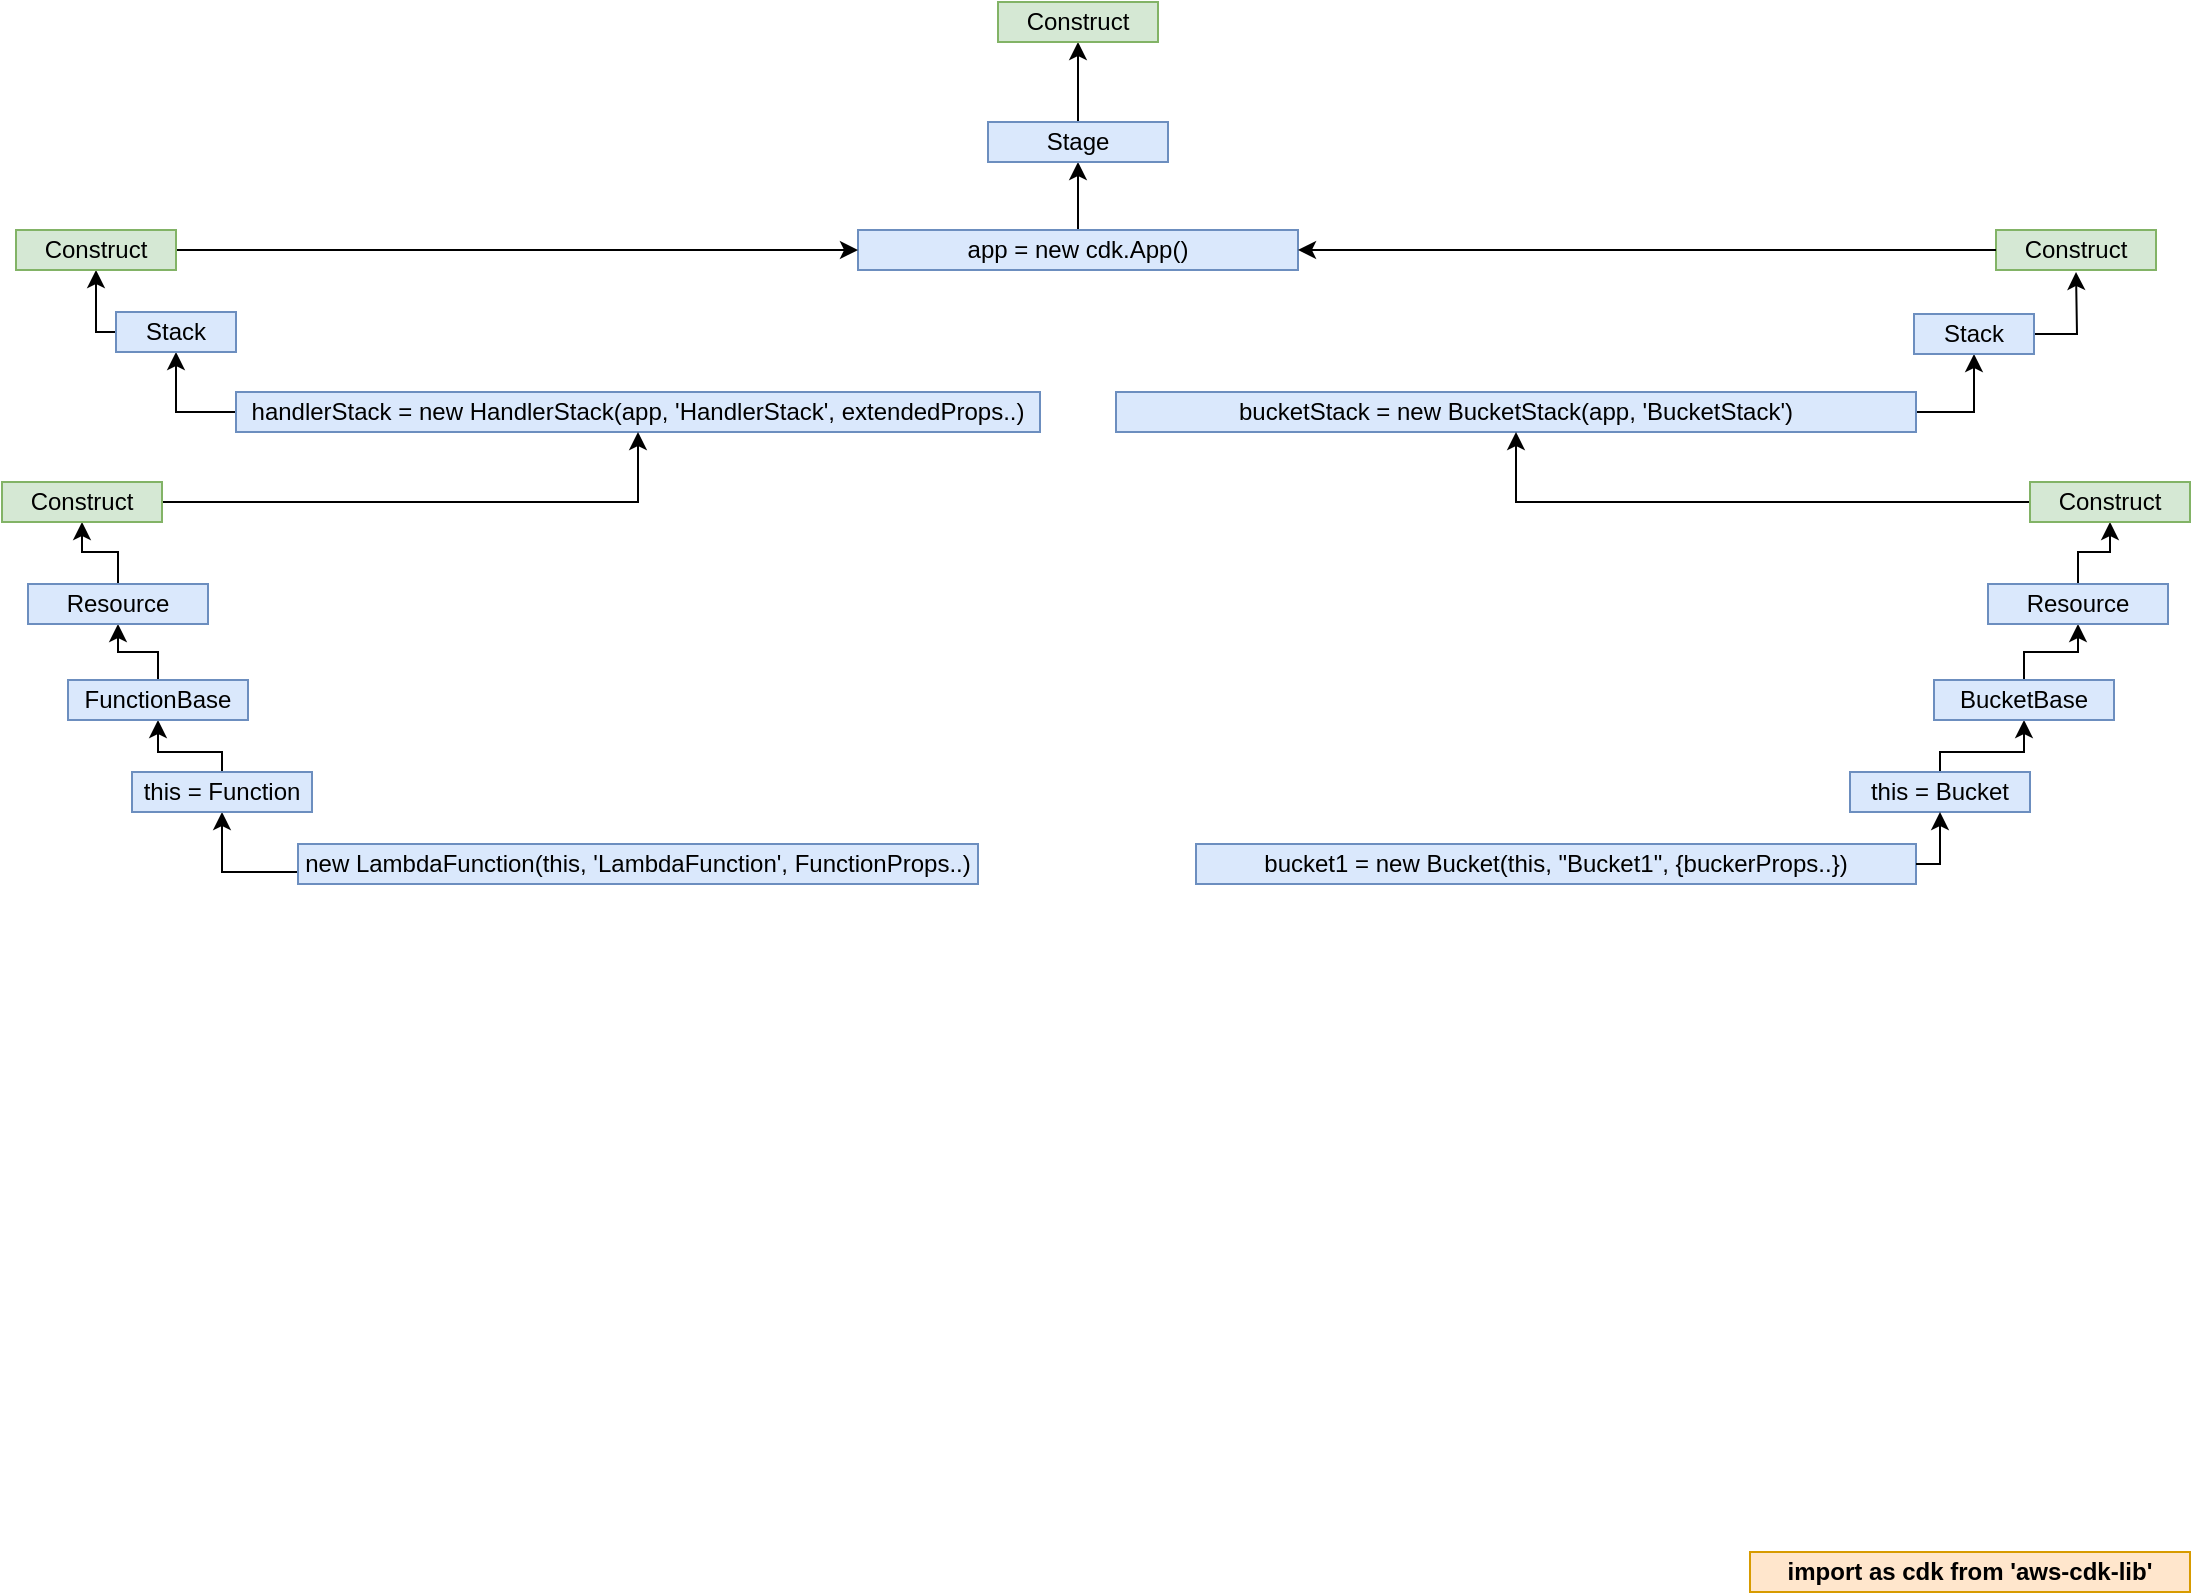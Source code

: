 <mxfile version="23.1.5" type="github">
  <diagram name="Page-1" id="hpfC6C4rZ-5vUPcEvH5o">
    <mxGraphModel dx="2074" dy="1098" grid="1" gridSize="10" guides="1" tooltips="1" connect="1" arrows="1" fold="1" page="1" pageScale="1" pageWidth="1100" pageHeight="850" math="0" shadow="0">
      <root>
        <mxCell id="0" />
        <mxCell id="1" parent="0" />
        <mxCell id="QoQmynqA4SF9GIS3_MTl-1" value="bucket1 = new Bucket(this, &quot;Bucket1&quot;, {buckerProps..})" style="rounded=0;whiteSpace=wrap;html=1;flipV=1;flipH=1;fillColor=#dae8fc;strokeColor=#6c8ebf;fontStyle=0" parent="1" vertex="1">
          <mxGeometry x="600" y="466" width="360" height="20" as="geometry" />
        </mxCell>
        <mxCell id="NvNeomUsXUP52iQ3HjqU-1" value="import as cdk from &#39;aws-cdk-lib&#39;" style="rounded=0;whiteSpace=wrap;html=1;flipV=1;flipH=1;fillColor=#ffe6cc;strokeColor=#d79b00;fontStyle=1" vertex="1" parent="1">
          <mxGeometry x="877" y="820" width="220" height="20" as="geometry" />
        </mxCell>
        <mxCell id="NvNeomUsXUP52iQ3HjqU-18" style="edgeStyle=orthogonalEdgeStyle;rounded=0;orthogonalLoop=1;jettySize=auto;html=1;entryX=0.5;entryY=1;entryDx=0;entryDy=0;" edge="1" parent="1" source="NvNeomUsXUP52iQ3HjqU-2" target="NvNeomUsXUP52iQ3HjqU-15">
          <mxGeometry relative="1" as="geometry" />
        </mxCell>
        <mxCell id="NvNeomUsXUP52iQ3HjqU-2" value="app = new cdk.App()" style="rounded=0;whiteSpace=wrap;html=1;flipV=1;flipH=1;fillColor=#dae8fc;strokeColor=#6c8ebf;fontStyle=0" vertex="1" parent="1">
          <mxGeometry x="431" y="159" width="220" height="20" as="geometry" />
        </mxCell>
        <mxCell id="NvNeomUsXUP52iQ3HjqU-44" style="edgeStyle=orthogonalEdgeStyle;rounded=0;orthogonalLoop=1;jettySize=auto;html=1;entryX=0.5;entryY=1;entryDx=0;entryDy=0;" edge="1" parent="1" source="NvNeomUsXUP52iQ3HjqU-3" target="NvNeomUsXUP52iQ3HjqU-22">
          <mxGeometry relative="1" as="geometry">
            <Array as="points">
              <mxPoint x="989" y="250" />
            </Array>
          </mxGeometry>
        </mxCell>
        <mxCell id="NvNeomUsXUP52iQ3HjqU-3" value="bucketStack = new BucketStack(app, &#39;BucketStack&#39;)" style="rounded=0;whiteSpace=wrap;html=1;flipV=1;flipH=1;fillColor=#dae8fc;strokeColor=#6c8ebf;fontStyle=0" vertex="1" parent="1">
          <mxGeometry x="560" y="240" width="400" height="20" as="geometry" />
        </mxCell>
        <mxCell id="NvNeomUsXUP52iQ3HjqU-32" style="edgeStyle=orthogonalEdgeStyle;rounded=0;orthogonalLoop=1;jettySize=auto;html=1;entryX=0.5;entryY=1;entryDx=0;entryDy=0;" edge="1" parent="1" source="NvNeomUsXUP52iQ3HjqU-4" target="NvNeomUsXUP52iQ3HjqU-21">
          <mxGeometry relative="1" as="geometry">
            <Array as="points">
              <mxPoint x="90" y="250" />
            </Array>
          </mxGeometry>
        </mxCell>
        <mxCell id="NvNeomUsXUP52iQ3HjqU-4" value="handlerStack = new HandlerStack(app, &#39;HandlerStack&#39;, extendedProps..)" style="rounded=0;whiteSpace=wrap;html=1;flipV=1;flipH=1;fillColor=#dae8fc;strokeColor=#6c8ebf;fontStyle=0" vertex="1" parent="1">
          <mxGeometry x="120" y="240" width="402" height="20" as="geometry" />
        </mxCell>
        <mxCell id="NvNeomUsXUP52iQ3HjqU-37" style="edgeStyle=orthogonalEdgeStyle;rounded=0;orthogonalLoop=1;jettySize=auto;html=1;entryX=0.5;entryY=1;entryDx=0;entryDy=0;" edge="1" parent="1" source="NvNeomUsXUP52iQ3HjqU-5" target="NvNeomUsXUP52iQ3HjqU-23">
          <mxGeometry relative="1" as="geometry">
            <Array as="points">
              <mxPoint x="113" y="480" />
            </Array>
          </mxGeometry>
        </mxCell>
        <mxCell id="NvNeomUsXUP52iQ3HjqU-5" value="new LambdaFunction(this, &#39;LambdaFunction&#39;, FunctionProps..)" style="rounded=0;whiteSpace=wrap;html=1;flipV=1;flipH=1;fillColor=#dae8fc;strokeColor=#6c8ebf;fontStyle=0" vertex="1" parent="1">
          <mxGeometry x="151" y="466" width="340" height="20" as="geometry" />
        </mxCell>
        <mxCell id="NvNeomUsXUP52iQ3HjqU-19" style="edgeStyle=orthogonalEdgeStyle;rounded=0;orthogonalLoop=1;jettySize=auto;html=1;entryX=0.5;entryY=1;entryDx=0;entryDy=0;" edge="1" parent="1" source="NvNeomUsXUP52iQ3HjqU-15" target="NvNeomUsXUP52iQ3HjqU-17">
          <mxGeometry relative="1" as="geometry" />
        </mxCell>
        <mxCell id="NvNeomUsXUP52iQ3HjqU-15" value="Stage" style="rounded=0;whiteSpace=wrap;html=1;flipV=1;flipH=1;fillColor=#dae8fc;strokeColor=#6c8ebf;fontStyle=0" vertex="1" parent="1">
          <mxGeometry x="496" y="105" width="90" height="20" as="geometry" />
        </mxCell>
        <mxCell id="NvNeomUsXUP52iQ3HjqU-17" value="Construct" style="rounded=0;whiteSpace=wrap;html=1;flipV=1;flipH=1;fillColor=#d5e8d4;strokeColor=#82b366;fontStyle=0" vertex="1" parent="1">
          <mxGeometry x="501" y="45" width="80" height="20" as="geometry" />
        </mxCell>
        <mxCell id="NvNeomUsXUP52iQ3HjqU-33" style="edgeStyle=orthogonalEdgeStyle;rounded=0;orthogonalLoop=1;jettySize=auto;html=1;entryX=0.5;entryY=1;entryDx=0;entryDy=0;" edge="1" parent="1" source="NvNeomUsXUP52iQ3HjqU-21" target="NvNeomUsXUP52iQ3HjqU-29">
          <mxGeometry relative="1" as="geometry">
            <Array as="points">
              <mxPoint x="50" y="210" />
            </Array>
          </mxGeometry>
        </mxCell>
        <mxCell id="NvNeomUsXUP52iQ3HjqU-21" value="Stack" style="rounded=0;whiteSpace=wrap;html=1;flipV=1;flipH=1;fillColor=#dae8fc;strokeColor=#6c8ebf;fontStyle=0" vertex="1" parent="1">
          <mxGeometry x="60" y="200" width="60" height="20" as="geometry" />
        </mxCell>
        <mxCell id="NvNeomUsXUP52iQ3HjqU-46" style="edgeStyle=orthogonalEdgeStyle;rounded=0;orthogonalLoop=1;jettySize=auto;html=1;" edge="1" parent="1" source="NvNeomUsXUP52iQ3HjqU-22">
          <mxGeometry relative="1" as="geometry">
            <mxPoint x="1040" y="180" as="targetPoint" />
          </mxGeometry>
        </mxCell>
        <mxCell id="NvNeomUsXUP52iQ3HjqU-22" value="Stack" style="rounded=0;whiteSpace=wrap;html=1;flipV=1;flipH=1;fillColor=#dae8fc;strokeColor=#6c8ebf;fontStyle=0" vertex="1" parent="1">
          <mxGeometry x="959" y="201" width="60" height="20" as="geometry" />
        </mxCell>
        <mxCell id="NvNeomUsXUP52iQ3HjqU-39" style="edgeStyle=orthogonalEdgeStyle;rounded=0;orthogonalLoop=1;jettySize=auto;html=1;entryX=0.5;entryY=1;entryDx=0;entryDy=0;" edge="1" parent="1" source="NvNeomUsXUP52iQ3HjqU-23" target="NvNeomUsXUP52iQ3HjqU-25">
          <mxGeometry relative="1" as="geometry">
            <Array as="points">
              <mxPoint x="113" y="420" />
              <mxPoint x="81" y="420" />
            </Array>
          </mxGeometry>
        </mxCell>
        <mxCell id="NvNeomUsXUP52iQ3HjqU-23" value="this = Function" style="rounded=0;whiteSpace=wrap;html=1;flipV=1;flipH=1;fillColor=#dae8fc;strokeColor=#6c8ebf;fontStyle=0" vertex="1" parent="1">
          <mxGeometry x="68" y="430" width="90" height="20" as="geometry" />
        </mxCell>
        <mxCell id="NvNeomUsXUP52iQ3HjqU-40" style="edgeStyle=orthogonalEdgeStyle;rounded=0;orthogonalLoop=1;jettySize=auto;html=1;entryX=0.5;entryY=1;entryDx=0;entryDy=0;" edge="1" parent="1" source="NvNeomUsXUP52iQ3HjqU-25" target="NvNeomUsXUP52iQ3HjqU-27">
          <mxGeometry relative="1" as="geometry">
            <Array as="points">
              <mxPoint x="81" y="370" />
              <mxPoint x="61" y="370" />
            </Array>
          </mxGeometry>
        </mxCell>
        <mxCell id="NvNeomUsXUP52iQ3HjqU-25" value="FunctionBase" style="rounded=0;whiteSpace=wrap;html=1;flipV=1;flipH=1;fillColor=#dae8fc;strokeColor=#6c8ebf;fontStyle=0" vertex="1" parent="1">
          <mxGeometry x="36" y="384" width="90" height="20" as="geometry" />
        </mxCell>
        <mxCell id="NvNeomUsXUP52iQ3HjqU-41" style="edgeStyle=orthogonalEdgeStyle;rounded=0;orthogonalLoop=1;jettySize=auto;html=1;entryX=0.5;entryY=1;entryDx=0;entryDy=0;" edge="1" parent="1" source="NvNeomUsXUP52iQ3HjqU-27" target="NvNeomUsXUP52iQ3HjqU-28">
          <mxGeometry relative="1" as="geometry">
            <Array as="points">
              <mxPoint x="61" y="320" />
              <mxPoint x="43" y="320" />
            </Array>
          </mxGeometry>
        </mxCell>
        <mxCell id="NvNeomUsXUP52iQ3HjqU-27" value="Resource" style="rounded=0;whiteSpace=wrap;html=1;flipV=1;flipH=1;fillColor=#dae8fc;strokeColor=#6c8ebf;fontStyle=0" vertex="1" parent="1">
          <mxGeometry x="16" y="336" width="90" height="20" as="geometry" />
        </mxCell>
        <mxCell id="NvNeomUsXUP52iQ3HjqU-63" style="edgeStyle=orthogonalEdgeStyle;rounded=0;orthogonalLoop=1;jettySize=auto;html=1;entryX=0.5;entryY=1;entryDx=0;entryDy=0;" edge="1" parent="1" source="NvNeomUsXUP52iQ3HjqU-28" target="NvNeomUsXUP52iQ3HjqU-4">
          <mxGeometry relative="1" as="geometry" />
        </mxCell>
        <mxCell id="NvNeomUsXUP52iQ3HjqU-28" value="Construct" style="rounded=0;whiteSpace=wrap;html=1;flipV=1;flipH=1;fillColor=#d5e8d4;strokeColor=#82b366;fontStyle=0" vertex="1" parent="1">
          <mxGeometry x="3" y="285" width="80" height="20" as="geometry" />
        </mxCell>
        <mxCell id="NvNeomUsXUP52iQ3HjqU-66" style="edgeStyle=orthogonalEdgeStyle;rounded=0;orthogonalLoop=1;jettySize=auto;html=1;entryX=0;entryY=0.5;entryDx=0;entryDy=0;" edge="1" parent="1" source="NvNeomUsXUP52iQ3HjqU-29" target="NvNeomUsXUP52iQ3HjqU-2">
          <mxGeometry relative="1" as="geometry">
            <mxPoint x="420" y="170" as="targetPoint" />
          </mxGeometry>
        </mxCell>
        <mxCell id="NvNeomUsXUP52iQ3HjqU-29" value="Construct" style="rounded=0;whiteSpace=wrap;html=1;flipV=1;flipH=1;fillColor=#d5e8d4;strokeColor=#82b366;fontStyle=0" vertex="1" parent="1">
          <mxGeometry x="10" y="159" width="80" height="20" as="geometry" />
        </mxCell>
        <mxCell id="NvNeomUsXUP52iQ3HjqU-30" value="Construct" style="rounded=0;whiteSpace=wrap;html=1;flipV=1;flipH=1;fillColor=#d5e8d4;strokeColor=#82b366;fontStyle=0" vertex="1" parent="1">
          <mxGeometry x="1000" y="159" width="80" height="20" as="geometry" />
        </mxCell>
        <mxCell id="NvNeomUsXUP52iQ3HjqU-58" style="edgeStyle=orthogonalEdgeStyle;rounded=0;orthogonalLoop=1;jettySize=auto;html=1;entryX=0.5;entryY=1;entryDx=0;entryDy=0;" edge="1" parent="1" source="NvNeomUsXUP52iQ3HjqU-51" target="NvNeomUsXUP52iQ3HjqU-53">
          <mxGeometry relative="1" as="geometry">
            <Array as="points">
              <mxPoint x="972" y="420" />
              <mxPoint x="1014" y="420" />
            </Array>
          </mxGeometry>
        </mxCell>
        <mxCell id="NvNeomUsXUP52iQ3HjqU-51" value="this = Bucket" style="rounded=0;whiteSpace=wrap;html=1;flipV=1;flipH=1;fillColor=#dae8fc;strokeColor=#6c8ebf;fontStyle=0" vertex="1" parent="1">
          <mxGeometry x="927" y="430" width="90" height="20" as="geometry" />
        </mxCell>
        <mxCell id="NvNeomUsXUP52iQ3HjqU-59" style="edgeStyle=orthogonalEdgeStyle;rounded=0;orthogonalLoop=1;jettySize=auto;html=1;entryX=0.5;entryY=1;entryDx=0;entryDy=0;" edge="1" parent="1" source="NvNeomUsXUP52iQ3HjqU-53" target="NvNeomUsXUP52iQ3HjqU-55">
          <mxGeometry relative="1" as="geometry">
            <Array as="points">
              <mxPoint x="1014" y="370" />
              <mxPoint x="1041" y="370" />
            </Array>
          </mxGeometry>
        </mxCell>
        <mxCell id="NvNeomUsXUP52iQ3HjqU-53" value="BucketBase" style="rounded=0;whiteSpace=wrap;html=1;flipV=1;flipH=1;fillColor=#dae8fc;strokeColor=#6c8ebf;fontStyle=0" vertex="1" parent="1">
          <mxGeometry x="969" y="384" width="90" height="20" as="geometry" />
        </mxCell>
        <mxCell id="NvNeomUsXUP52iQ3HjqU-60" style="edgeStyle=orthogonalEdgeStyle;rounded=0;orthogonalLoop=1;jettySize=auto;html=1;entryX=0.5;entryY=1;entryDx=0;entryDy=0;" edge="1" parent="1" source="NvNeomUsXUP52iQ3HjqU-55" target="NvNeomUsXUP52iQ3HjqU-56">
          <mxGeometry relative="1" as="geometry">
            <Array as="points">
              <mxPoint x="1041" y="320" />
              <mxPoint x="1057" y="320" />
            </Array>
          </mxGeometry>
        </mxCell>
        <mxCell id="NvNeomUsXUP52iQ3HjqU-55" value="Resource" style="rounded=0;whiteSpace=wrap;html=1;flipV=1;flipH=1;fillColor=#dae8fc;strokeColor=#6c8ebf;fontStyle=0" vertex="1" parent="1">
          <mxGeometry x="996" y="336" width="90" height="20" as="geometry" />
        </mxCell>
        <mxCell id="NvNeomUsXUP52iQ3HjqU-64" style="edgeStyle=orthogonalEdgeStyle;rounded=0;orthogonalLoop=1;jettySize=auto;html=1;entryX=0.5;entryY=1;entryDx=0;entryDy=0;" edge="1" parent="1" source="NvNeomUsXUP52iQ3HjqU-56" target="NvNeomUsXUP52iQ3HjqU-3">
          <mxGeometry relative="1" as="geometry" />
        </mxCell>
        <mxCell id="NvNeomUsXUP52iQ3HjqU-56" value="Construct" style="rounded=0;whiteSpace=wrap;html=1;flipV=1;flipH=1;fillColor=#d5e8d4;strokeColor=#82b366;fontStyle=0" vertex="1" parent="1">
          <mxGeometry x="1017" y="285" width="80" height="20" as="geometry" />
        </mxCell>
        <mxCell id="NvNeomUsXUP52iQ3HjqU-57" style="edgeStyle=orthogonalEdgeStyle;rounded=0;orthogonalLoop=1;jettySize=auto;html=1;" edge="1" parent="1" source="QoQmynqA4SF9GIS3_MTl-1" target="NvNeomUsXUP52iQ3HjqU-51">
          <mxGeometry relative="1" as="geometry">
            <Array as="points">
              <mxPoint x="972" y="476" />
            </Array>
          </mxGeometry>
        </mxCell>
        <mxCell id="NvNeomUsXUP52iQ3HjqU-65" style="edgeStyle=orthogonalEdgeStyle;rounded=0;orthogonalLoop=1;jettySize=auto;html=1;" edge="1" parent="1" source="NvNeomUsXUP52iQ3HjqU-30" target="NvNeomUsXUP52iQ3HjqU-2">
          <mxGeometry relative="1" as="geometry" />
        </mxCell>
      </root>
    </mxGraphModel>
  </diagram>
</mxfile>
